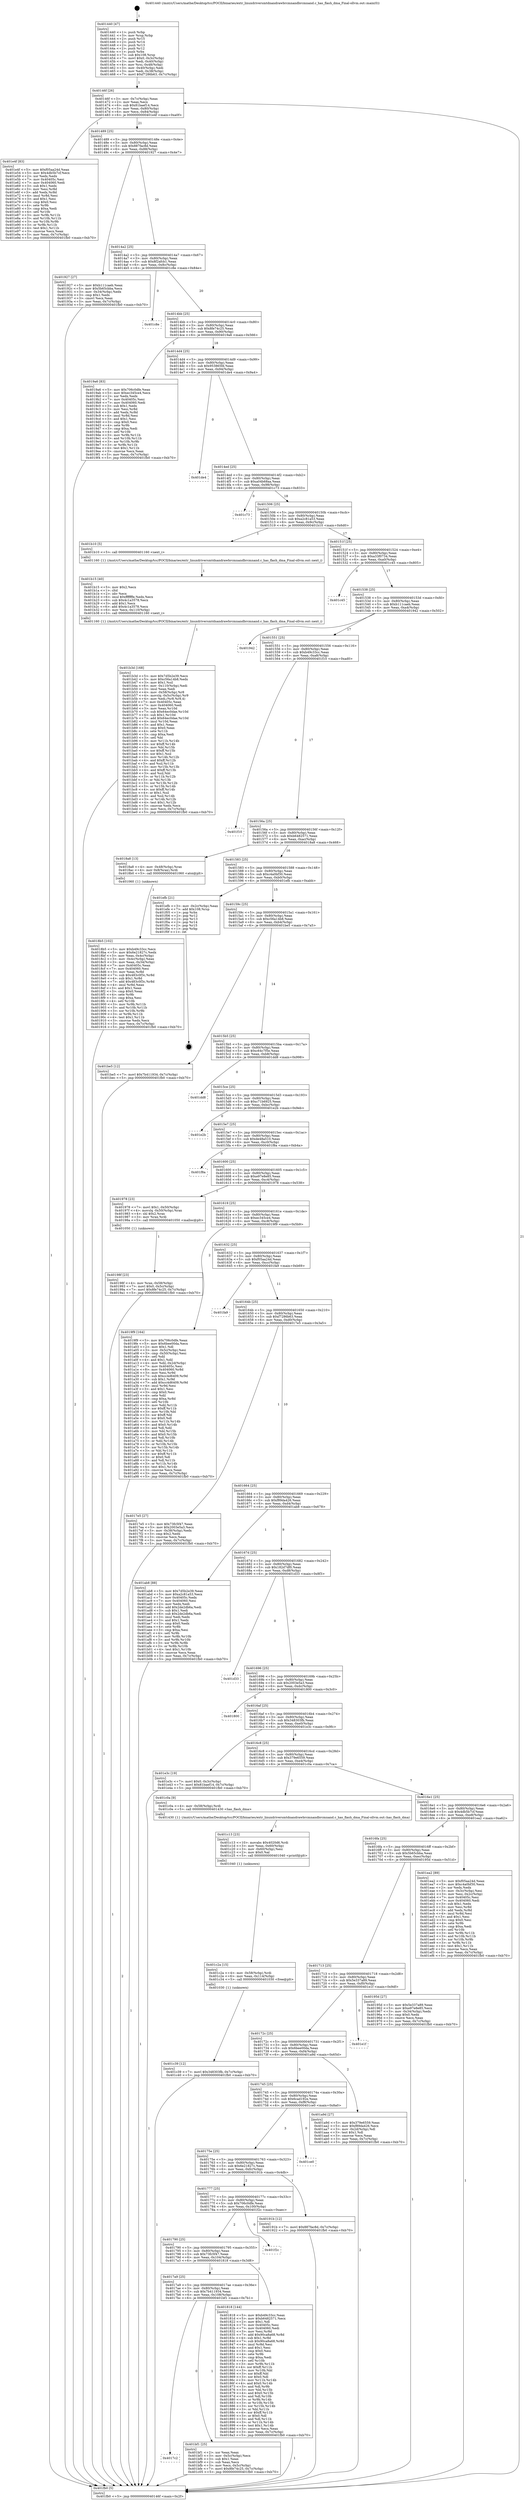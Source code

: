 digraph "0x401440" {
  label = "0x401440 (/mnt/c/Users/mathe/Desktop/tcc/POCII/binaries/extr_linuxdriversmtdnandrawbrcmnandbrcmnand.c_has_flash_dma_Final-ollvm.out::main(0))"
  labelloc = "t"
  node[shape=record]

  Entry [label="",width=0.3,height=0.3,shape=circle,fillcolor=black,style=filled]
  "0x40146f" [label="{
     0x40146f [26]\l
     | [instrs]\l
     &nbsp;&nbsp;0x40146f \<+3\>: mov -0x7c(%rbp),%eax\l
     &nbsp;&nbsp;0x401472 \<+2\>: mov %eax,%ecx\l
     &nbsp;&nbsp;0x401474 \<+6\>: sub $0x81baef14,%ecx\l
     &nbsp;&nbsp;0x40147a \<+3\>: mov %eax,-0x80(%rbp)\l
     &nbsp;&nbsp;0x40147d \<+6\>: mov %ecx,-0x84(%rbp)\l
     &nbsp;&nbsp;0x401483 \<+6\>: je 0000000000401e4f \<main+0xa0f\>\l
  }"]
  "0x401e4f" [label="{
     0x401e4f [83]\l
     | [instrs]\l
     &nbsp;&nbsp;0x401e4f \<+5\>: mov $0xf05aa24d,%eax\l
     &nbsp;&nbsp;0x401e54 \<+5\>: mov $0x4db5b7cf,%ecx\l
     &nbsp;&nbsp;0x401e59 \<+2\>: xor %edx,%edx\l
     &nbsp;&nbsp;0x401e5b \<+7\>: mov 0x40405c,%esi\l
     &nbsp;&nbsp;0x401e62 \<+7\>: mov 0x404060,%edi\l
     &nbsp;&nbsp;0x401e69 \<+3\>: sub $0x1,%edx\l
     &nbsp;&nbsp;0x401e6c \<+3\>: mov %esi,%r8d\l
     &nbsp;&nbsp;0x401e6f \<+3\>: add %edx,%r8d\l
     &nbsp;&nbsp;0x401e72 \<+4\>: imul %r8d,%esi\l
     &nbsp;&nbsp;0x401e76 \<+3\>: and $0x1,%esi\l
     &nbsp;&nbsp;0x401e79 \<+3\>: cmp $0x0,%esi\l
     &nbsp;&nbsp;0x401e7c \<+4\>: sete %r9b\l
     &nbsp;&nbsp;0x401e80 \<+3\>: cmp $0xa,%edi\l
     &nbsp;&nbsp;0x401e83 \<+4\>: setl %r10b\l
     &nbsp;&nbsp;0x401e87 \<+3\>: mov %r9b,%r11b\l
     &nbsp;&nbsp;0x401e8a \<+3\>: and %r10b,%r11b\l
     &nbsp;&nbsp;0x401e8d \<+3\>: xor %r10b,%r9b\l
     &nbsp;&nbsp;0x401e90 \<+3\>: or %r9b,%r11b\l
     &nbsp;&nbsp;0x401e93 \<+4\>: test $0x1,%r11b\l
     &nbsp;&nbsp;0x401e97 \<+3\>: cmovne %ecx,%eax\l
     &nbsp;&nbsp;0x401e9a \<+3\>: mov %eax,-0x7c(%rbp)\l
     &nbsp;&nbsp;0x401e9d \<+5\>: jmp 0000000000401fb0 \<main+0xb70\>\l
  }"]
  "0x401489" [label="{
     0x401489 [25]\l
     | [instrs]\l
     &nbsp;&nbsp;0x401489 \<+5\>: jmp 000000000040148e \<main+0x4e\>\l
     &nbsp;&nbsp;0x40148e \<+3\>: mov -0x80(%rbp),%eax\l
     &nbsp;&nbsp;0x401491 \<+5\>: sub $0x887fac8d,%eax\l
     &nbsp;&nbsp;0x401496 \<+6\>: mov %eax,-0x88(%rbp)\l
     &nbsp;&nbsp;0x40149c \<+6\>: je 0000000000401927 \<main+0x4e7\>\l
  }"]
  Exit [label="",width=0.3,height=0.3,shape=circle,fillcolor=black,style=filled,peripheries=2]
  "0x401927" [label="{
     0x401927 [27]\l
     | [instrs]\l
     &nbsp;&nbsp;0x401927 \<+5\>: mov $0xb111caeb,%eax\l
     &nbsp;&nbsp;0x40192c \<+5\>: mov $0x5b65cbba,%ecx\l
     &nbsp;&nbsp;0x401931 \<+3\>: mov -0x34(%rbp),%edx\l
     &nbsp;&nbsp;0x401934 \<+3\>: cmp $0x1,%edx\l
     &nbsp;&nbsp;0x401937 \<+3\>: cmovl %ecx,%eax\l
     &nbsp;&nbsp;0x40193a \<+3\>: mov %eax,-0x7c(%rbp)\l
     &nbsp;&nbsp;0x40193d \<+5\>: jmp 0000000000401fb0 \<main+0xb70\>\l
  }"]
  "0x4014a2" [label="{
     0x4014a2 [25]\l
     | [instrs]\l
     &nbsp;&nbsp;0x4014a2 \<+5\>: jmp 00000000004014a7 \<main+0x67\>\l
     &nbsp;&nbsp;0x4014a7 \<+3\>: mov -0x80(%rbp),%eax\l
     &nbsp;&nbsp;0x4014aa \<+5\>: sub $0x8f2afcb1,%eax\l
     &nbsp;&nbsp;0x4014af \<+6\>: mov %eax,-0x8c(%rbp)\l
     &nbsp;&nbsp;0x4014b5 \<+6\>: je 0000000000401c8e \<main+0x84e\>\l
  }"]
  "0x401c39" [label="{
     0x401c39 [12]\l
     | [instrs]\l
     &nbsp;&nbsp;0x401c39 \<+7\>: movl $0x348303fb,-0x7c(%rbp)\l
     &nbsp;&nbsp;0x401c40 \<+5\>: jmp 0000000000401fb0 \<main+0xb70\>\l
  }"]
  "0x401c8e" [label="{
     0x401c8e\l
  }", style=dashed]
  "0x4014bb" [label="{
     0x4014bb [25]\l
     | [instrs]\l
     &nbsp;&nbsp;0x4014bb \<+5\>: jmp 00000000004014c0 \<main+0x80\>\l
     &nbsp;&nbsp;0x4014c0 \<+3\>: mov -0x80(%rbp),%eax\l
     &nbsp;&nbsp;0x4014c3 \<+5\>: sub $0x8fe74c25,%eax\l
     &nbsp;&nbsp;0x4014c8 \<+6\>: mov %eax,-0x90(%rbp)\l
     &nbsp;&nbsp;0x4014ce \<+6\>: je 00000000004019a6 \<main+0x566\>\l
  }"]
  "0x401c2a" [label="{
     0x401c2a [15]\l
     | [instrs]\l
     &nbsp;&nbsp;0x401c2a \<+4\>: mov -0x58(%rbp),%rdi\l
     &nbsp;&nbsp;0x401c2e \<+6\>: mov %eax,-0x114(%rbp)\l
     &nbsp;&nbsp;0x401c34 \<+5\>: call 0000000000401030 \<free@plt\>\l
     | [calls]\l
     &nbsp;&nbsp;0x401030 \{1\} (unknown)\l
  }"]
  "0x4019a6" [label="{
     0x4019a6 [83]\l
     | [instrs]\l
     &nbsp;&nbsp;0x4019a6 \<+5\>: mov $0x706c0dfe,%eax\l
     &nbsp;&nbsp;0x4019ab \<+5\>: mov $0xec345ce4,%ecx\l
     &nbsp;&nbsp;0x4019b0 \<+2\>: xor %edx,%edx\l
     &nbsp;&nbsp;0x4019b2 \<+7\>: mov 0x40405c,%esi\l
     &nbsp;&nbsp;0x4019b9 \<+7\>: mov 0x404060,%edi\l
     &nbsp;&nbsp;0x4019c0 \<+3\>: sub $0x1,%edx\l
     &nbsp;&nbsp;0x4019c3 \<+3\>: mov %esi,%r8d\l
     &nbsp;&nbsp;0x4019c6 \<+3\>: add %edx,%r8d\l
     &nbsp;&nbsp;0x4019c9 \<+4\>: imul %r8d,%esi\l
     &nbsp;&nbsp;0x4019cd \<+3\>: and $0x1,%esi\l
     &nbsp;&nbsp;0x4019d0 \<+3\>: cmp $0x0,%esi\l
     &nbsp;&nbsp;0x4019d3 \<+4\>: sete %r9b\l
     &nbsp;&nbsp;0x4019d7 \<+3\>: cmp $0xa,%edi\l
     &nbsp;&nbsp;0x4019da \<+4\>: setl %r10b\l
     &nbsp;&nbsp;0x4019de \<+3\>: mov %r9b,%r11b\l
     &nbsp;&nbsp;0x4019e1 \<+3\>: and %r10b,%r11b\l
     &nbsp;&nbsp;0x4019e4 \<+3\>: xor %r10b,%r9b\l
     &nbsp;&nbsp;0x4019e7 \<+3\>: or %r9b,%r11b\l
     &nbsp;&nbsp;0x4019ea \<+4\>: test $0x1,%r11b\l
     &nbsp;&nbsp;0x4019ee \<+3\>: cmovne %ecx,%eax\l
     &nbsp;&nbsp;0x4019f1 \<+3\>: mov %eax,-0x7c(%rbp)\l
     &nbsp;&nbsp;0x4019f4 \<+5\>: jmp 0000000000401fb0 \<main+0xb70\>\l
  }"]
  "0x4014d4" [label="{
     0x4014d4 [25]\l
     | [instrs]\l
     &nbsp;&nbsp;0x4014d4 \<+5\>: jmp 00000000004014d9 \<main+0x99\>\l
     &nbsp;&nbsp;0x4014d9 \<+3\>: mov -0x80(%rbp),%eax\l
     &nbsp;&nbsp;0x4014dc \<+5\>: sub $0x953865fd,%eax\l
     &nbsp;&nbsp;0x4014e1 \<+6\>: mov %eax,-0x94(%rbp)\l
     &nbsp;&nbsp;0x4014e7 \<+6\>: je 0000000000401de4 \<main+0x9a4\>\l
  }"]
  "0x401c13" [label="{
     0x401c13 [23]\l
     | [instrs]\l
     &nbsp;&nbsp;0x401c13 \<+10\>: movabs $0x4020d6,%rdi\l
     &nbsp;&nbsp;0x401c1d \<+3\>: mov %eax,-0x60(%rbp)\l
     &nbsp;&nbsp;0x401c20 \<+3\>: mov -0x60(%rbp),%esi\l
     &nbsp;&nbsp;0x401c23 \<+2\>: mov $0x0,%al\l
     &nbsp;&nbsp;0x401c25 \<+5\>: call 0000000000401040 \<printf@plt\>\l
     | [calls]\l
     &nbsp;&nbsp;0x401040 \{1\} (unknown)\l
  }"]
  "0x401de4" [label="{
     0x401de4\l
  }", style=dashed]
  "0x4014ed" [label="{
     0x4014ed [25]\l
     | [instrs]\l
     &nbsp;&nbsp;0x4014ed \<+5\>: jmp 00000000004014f2 \<main+0xb2\>\l
     &nbsp;&nbsp;0x4014f2 \<+3\>: mov -0x80(%rbp),%eax\l
     &nbsp;&nbsp;0x4014f5 \<+5\>: sub $0xa04b68aa,%eax\l
     &nbsp;&nbsp;0x4014fa \<+6\>: mov %eax,-0x98(%rbp)\l
     &nbsp;&nbsp;0x401500 \<+6\>: je 0000000000401c73 \<main+0x833\>\l
  }"]
  "0x4017c2" [label="{
     0x4017c2\l
  }", style=dashed]
  "0x401c73" [label="{
     0x401c73\l
  }", style=dashed]
  "0x401506" [label="{
     0x401506 [25]\l
     | [instrs]\l
     &nbsp;&nbsp;0x401506 \<+5\>: jmp 000000000040150b \<main+0xcb\>\l
     &nbsp;&nbsp;0x40150b \<+3\>: mov -0x80(%rbp),%eax\l
     &nbsp;&nbsp;0x40150e \<+5\>: sub $0xa2c81a53,%eax\l
     &nbsp;&nbsp;0x401513 \<+6\>: mov %eax,-0x9c(%rbp)\l
     &nbsp;&nbsp;0x401519 \<+6\>: je 0000000000401b10 \<main+0x6d0\>\l
  }"]
  "0x401bf1" [label="{
     0x401bf1 [25]\l
     | [instrs]\l
     &nbsp;&nbsp;0x401bf1 \<+2\>: xor %eax,%eax\l
     &nbsp;&nbsp;0x401bf3 \<+3\>: mov -0x5c(%rbp),%ecx\l
     &nbsp;&nbsp;0x401bf6 \<+3\>: sub $0x1,%eax\l
     &nbsp;&nbsp;0x401bf9 \<+2\>: sub %eax,%ecx\l
     &nbsp;&nbsp;0x401bfb \<+3\>: mov %ecx,-0x5c(%rbp)\l
     &nbsp;&nbsp;0x401bfe \<+7\>: movl $0x8fe74c25,-0x7c(%rbp)\l
     &nbsp;&nbsp;0x401c05 \<+5\>: jmp 0000000000401fb0 \<main+0xb70\>\l
  }"]
  "0x401b10" [label="{
     0x401b10 [5]\l
     | [instrs]\l
     &nbsp;&nbsp;0x401b10 \<+5\>: call 0000000000401160 \<next_i\>\l
     | [calls]\l
     &nbsp;&nbsp;0x401160 \{1\} (/mnt/c/Users/mathe/Desktop/tcc/POCII/binaries/extr_linuxdriversmtdnandrawbrcmnandbrcmnand.c_has_flash_dma_Final-ollvm.out::next_i)\l
  }"]
  "0x40151f" [label="{
     0x40151f [25]\l
     | [instrs]\l
     &nbsp;&nbsp;0x40151f \<+5\>: jmp 0000000000401524 \<main+0xe4\>\l
     &nbsp;&nbsp;0x401524 \<+3\>: mov -0x80(%rbp),%eax\l
     &nbsp;&nbsp;0x401527 \<+5\>: sub $0xa33f0734,%eax\l
     &nbsp;&nbsp;0x40152c \<+6\>: mov %eax,-0xa0(%rbp)\l
     &nbsp;&nbsp;0x401532 \<+6\>: je 0000000000401c45 \<main+0x805\>\l
  }"]
  "0x401b3d" [label="{
     0x401b3d [168]\l
     | [instrs]\l
     &nbsp;&nbsp;0x401b3d \<+5\>: mov $0x7d5b2e39,%ecx\l
     &nbsp;&nbsp;0x401b42 \<+5\>: mov $0xc56a14b8,%edx\l
     &nbsp;&nbsp;0x401b47 \<+3\>: mov $0x1,%sil\l
     &nbsp;&nbsp;0x401b4a \<+6\>: mov -0x110(%rbp),%edi\l
     &nbsp;&nbsp;0x401b50 \<+3\>: imul %eax,%edi\l
     &nbsp;&nbsp;0x401b53 \<+4\>: mov -0x58(%rbp),%r8\l
     &nbsp;&nbsp;0x401b57 \<+4\>: movslq -0x5c(%rbp),%r9\l
     &nbsp;&nbsp;0x401b5b \<+4\>: mov %edi,(%r8,%r9,4)\l
     &nbsp;&nbsp;0x401b5f \<+7\>: mov 0x40405c,%eax\l
     &nbsp;&nbsp;0x401b66 \<+7\>: mov 0x404060,%edi\l
     &nbsp;&nbsp;0x401b6d \<+3\>: mov %eax,%r10d\l
     &nbsp;&nbsp;0x401b70 \<+7\>: sub $0x64ec0dae,%r10d\l
     &nbsp;&nbsp;0x401b77 \<+4\>: sub $0x1,%r10d\l
     &nbsp;&nbsp;0x401b7b \<+7\>: add $0x64ec0dae,%r10d\l
     &nbsp;&nbsp;0x401b82 \<+4\>: imul %r10d,%eax\l
     &nbsp;&nbsp;0x401b86 \<+3\>: and $0x1,%eax\l
     &nbsp;&nbsp;0x401b89 \<+3\>: cmp $0x0,%eax\l
     &nbsp;&nbsp;0x401b8c \<+4\>: sete %r11b\l
     &nbsp;&nbsp;0x401b90 \<+3\>: cmp $0xa,%edi\l
     &nbsp;&nbsp;0x401b93 \<+3\>: setl %bl\l
     &nbsp;&nbsp;0x401b96 \<+3\>: mov %r11b,%r14b\l
     &nbsp;&nbsp;0x401b99 \<+4\>: xor $0xff,%r14b\l
     &nbsp;&nbsp;0x401b9d \<+3\>: mov %bl,%r15b\l
     &nbsp;&nbsp;0x401ba0 \<+4\>: xor $0xff,%r15b\l
     &nbsp;&nbsp;0x401ba4 \<+4\>: xor $0x1,%sil\l
     &nbsp;&nbsp;0x401ba8 \<+3\>: mov %r14b,%r12b\l
     &nbsp;&nbsp;0x401bab \<+4\>: and $0xff,%r12b\l
     &nbsp;&nbsp;0x401baf \<+3\>: and %sil,%r11b\l
     &nbsp;&nbsp;0x401bb2 \<+3\>: mov %r15b,%r13b\l
     &nbsp;&nbsp;0x401bb5 \<+4\>: and $0xff,%r13b\l
     &nbsp;&nbsp;0x401bb9 \<+3\>: and %sil,%bl\l
     &nbsp;&nbsp;0x401bbc \<+3\>: or %r11b,%r12b\l
     &nbsp;&nbsp;0x401bbf \<+3\>: or %bl,%r13b\l
     &nbsp;&nbsp;0x401bc2 \<+3\>: xor %r13b,%r12b\l
     &nbsp;&nbsp;0x401bc5 \<+3\>: or %r15b,%r14b\l
     &nbsp;&nbsp;0x401bc8 \<+4\>: xor $0xff,%r14b\l
     &nbsp;&nbsp;0x401bcc \<+4\>: or $0x1,%sil\l
     &nbsp;&nbsp;0x401bd0 \<+3\>: and %sil,%r14b\l
     &nbsp;&nbsp;0x401bd3 \<+3\>: or %r14b,%r12b\l
     &nbsp;&nbsp;0x401bd6 \<+4\>: test $0x1,%r12b\l
     &nbsp;&nbsp;0x401bda \<+3\>: cmovne %edx,%ecx\l
     &nbsp;&nbsp;0x401bdd \<+3\>: mov %ecx,-0x7c(%rbp)\l
     &nbsp;&nbsp;0x401be0 \<+5\>: jmp 0000000000401fb0 \<main+0xb70\>\l
  }"]
  "0x401c45" [label="{
     0x401c45\l
  }", style=dashed]
  "0x401538" [label="{
     0x401538 [25]\l
     | [instrs]\l
     &nbsp;&nbsp;0x401538 \<+5\>: jmp 000000000040153d \<main+0xfd\>\l
     &nbsp;&nbsp;0x40153d \<+3\>: mov -0x80(%rbp),%eax\l
     &nbsp;&nbsp;0x401540 \<+5\>: sub $0xb111caeb,%eax\l
     &nbsp;&nbsp;0x401545 \<+6\>: mov %eax,-0xa4(%rbp)\l
     &nbsp;&nbsp;0x40154b \<+6\>: je 0000000000401942 \<main+0x502\>\l
  }"]
  "0x401b15" [label="{
     0x401b15 [40]\l
     | [instrs]\l
     &nbsp;&nbsp;0x401b15 \<+5\>: mov $0x2,%ecx\l
     &nbsp;&nbsp;0x401b1a \<+1\>: cltd\l
     &nbsp;&nbsp;0x401b1b \<+2\>: idiv %ecx\l
     &nbsp;&nbsp;0x401b1d \<+6\>: imul $0xfffffffe,%edx,%ecx\l
     &nbsp;&nbsp;0x401b23 \<+6\>: sub $0x4c1a3578,%ecx\l
     &nbsp;&nbsp;0x401b29 \<+3\>: add $0x1,%ecx\l
     &nbsp;&nbsp;0x401b2c \<+6\>: add $0x4c1a3578,%ecx\l
     &nbsp;&nbsp;0x401b32 \<+6\>: mov %ecx,-0x110(%rbp)\l
     &nbsp;&nbsp;0x401b38 \<+5\>: call 0000000000401160 \<next_i\>\l
     | [calls]\l
     &nbsp;&nbsp;0x401160 \{1\} (/mnt/c/Users/mathe/Desktop/tcc/POCII/binaries/extr_linuxdriversmtdnandrawbrcmnandbrcmnand.c_has_flash_dma_Final-ollvm.out::next_i)\l
  }"]
  "0x401942" [label="{
     0x401942\l
  }", style=dashed]
  "0x401551" [label="{
     0x401551 [25]\l
     | [instrs]\l
     &nbsp;&nbsp;0x401551 \<+5\>: jmp 0000000000401556 \<main+0x116\>\l
     &nbsp;&nbsp;0x401556 \<+3\>: mov -0x80(%rbp),%eax\l
     &nbsp;&nbsp;0x401559 \<+5\>: sub $0xb49c33cc,%eax\l
     &nbsp;&nbsp;0x40155e \<+6\>: mov %eax,-0xa8(%rbp)\l
     &nbsp;&nbsp;0x401564 \<+6\>: je 0000000000401f10 \<main+0xad0\>\l
  }"]
  "0x40198f" [label="{
     0x40198f [23]\l
     | [instrs]\l
     &nbsp;&nbsp;0x40198f \<+4\>: mov %rax,-0x58(%rbp)\l
     &nbsp;&nbsp;0x401993 \<+7\>: movl $0x0,-0x5c(%rbp)\l
     &nbsp;&nbsp;0x40199a \<+7\>: movl $0x8fe74c25,-0x7c(%rbp)\l
     &nbsp;&nbsp;0x4019a1 \<+5\>: jmp 0000000000401fb0 \<main+0xb70\>\l
  }"]
  "0x401f10" [label="{
     0x401f10\l
  }", style=dashed]
  "0x40156a" [label="{
     0x40156a [25]\l
     | [instrs]\l
     &nbsp;&nbsp;0x40156a \<+5\>: jmp 000000000040156f \<main+0x12f\>\l
     &nbsp;&nbsp;0x40156f \<+3\>: mov -0x80(%rbp),%eax\l
     &nbsp;&nbsp;0x401572 \<+5\>: sub $0xb6482571,%eax\l
     &nbsp;&nbsp;0x401577 \<+6\>: mov %eax,-0xac(%rbp)\l
     &nbsp;&nbsp;0x40157d \<+6\>: je 00000000004018a8 \<main+0x468\>\l
  }"]
  "0x4018b5" [label="{
     0x4018b5 [102]\l
     | [instrs]\l
     &nbsp;&nbsp;0x4018b5 \<+5\>: mov $0xb49c33cc,%ecx\l
     &nbsp;&nbsp;0x4018ba \<+5\>: mov $0x6e21827c,%edx\l
     &nbsp;&nbsp;0x4018bf \<+3\>: mov %eax,-0x4c(%rbp)\l
     &nbsp;&nbsp;0x4018c2 \<+3\>: mov -0x4c(%rbp),%eax\l
     &nbsp;&nbsp;0x4018c5 \<+3\>: mov %eax,-0x34(%rbp)\l
     &nbsp;&nbsp;0x4018c8 \<+7\>: mov 0x40405c,%eax\l
     &nbsp;&nbsp;0x4018cf \<+7\>: mov 0x404060,%esi\l
     &nbsp;&nbsp;0x4018d6 \<+3\>: mov %eax,%r8d\l
     &nbsp;&nbsp;0x4018d9 \<+7\>: sub $0x483c0f3c,%r8d\l
     &nbsp;&nbsp;0x4018e0 \<+4\>: sub $0x1,%r8d\l
     &nbsp;&nbsp;0x4018e4 \<+7\>: add $0x483c0f3c,%r8d\l
     &nbsp;&nbsp;0x4018eb \<+4\>: imul %r8d,%eax\l
     &nbsp;&nbsp;0x4018ef \<+3\>: and $0x1,%eax\l
     &nbsp;&nbsp;0x4018f2 \<+3\>: cmp $0x0,%eax\l
     &nbsp;&nbsp;0x4018f5 \<+4\>: sete %r9b\l
     &nbsp;&nbsp;0x4018f9 \<+3\>: cmp $0xa,%esi\l
     &nbsp;&nbsp;0x4018fc \<+4\>: setl %r10b\l
     &nbsp;&nbsp;0x401900 \<+3\>: mov %r9b,%r11b\l
     &nbsp;&nbsp;0x401903 \<+3\>: and %r10b,%r11b\l
     &nbsp;&nbsp;0x401906 \<+3\>: xor %r10b,%r9b\l
     &nbsp;&nbsp;0x401909 \<+3\>: or %r9b,%r11b\l
     &nbsp;&nbsp;0x40190c \<+4\>: test $0x1,%r11b\l
     &nbsp;&nbsp;0x401910 \<+3\>: cmovne %edx,%ecx\l
     &nbsp;&nbsp;0x401913 \<+3\>: mov %ecx,-0x7c(%rbp)\l
     &nbsp;&nbsp;0x401916 \<+5\>: jmp 0000000000401fb0 \<main+0xb70\>\l
  }"]
  "0x4018a8" [label="{
     0x4018a8 [13]\l
     | [instrs]\l
     &nbsp;&nbsp;0x4018a8 \<+4\>: mov -0x48(%rbp),%rax\l
     &nbsp;&nbsp;0x4018ac \<+4\>: mov 0x8(%rax),%rdi\l
     &nbsp;&nbsp;0x4018b0 \<+5\>: call 0000000000401060 \<atoi@plt\>\l
     | [calls]\l
     &nbsp;&nbsp;0x401060 \{1\} (unknown)\l
  }"]
  "0x401583" [label="{
     0x401583 [25]\l
     | [instrs]\l
     &nbsp;&nbsp;0x401583 \<+5\>: jmp 0000000000401588 \<main+0x148\>\l
     &nbsp;&nbsp;0x401588 \<+3\>: mov -0x80(%rbp),%eax\l
     &nbsp;&nbsp;0x40158b \<+5\>: sub $0xc4a0bf30,%eax\l
     &nbsp;&nbsp;0x401590 \<+6\>: mov %eax,-0xb0(%rbp)\l
     &nbsp;&nbsp;0x401596 \<+6\>: je 0000000000401efb \<main+0xabb\>\l
  }"]
  "0x4017a9" [label="{
     0x4017a9 [25]\l
     | [instrs]\l
     &nbsp;&nbsp;0x4017a9 \<+5\>: jmp 00000000004017ae \<main+0x36e\>\l
     &nbsp;&nbsp;0x4017ae \<+3\>: mov -0x80(%rbp),%eax\l
     &nbsp;&nbsp;0x4017b1 \<+5\>: sub $0x7b411934,%eax\l
     &nbsp;&nbsp;0x4017b6 \<+6\>: mov %eax,-0x108(%rbp)\l
     &nbsp;&nbsp;0x4017bc \<+6\>: je 0000000000401bf1 \<main+0x7b1\>\l
  }"]
  "0x401efb" [label="{
     0x401efb [21]\l
     | [instrs]\l
     &nbsp;&nbsp;0x401efb \<+3\>: mov -0x2c(%rbp),%eax\l
     &nbsp;&nbsp;0x401efe \<+7\>: add $0x108,%rsp\l
     &nbsp;&nbsp;0x401f05 \<+1\>: pop %rbx\l
     &nbsp;&nbsp;0x401f06 \<+2\>: pop %r12\l
     &nbsp;&nbsp;0x401f08 \<+2\>: pop %r13\l
     &nbsp;&nbsp;0x401f0a \<+2\>: pop %r14\l
     &nbsp;&nbsp;0x401f0c \<+2\>: pop %r15\l
     &nbsp;&nbsp;0x401f0e \<+1\>: pop %rbp\l
     &nbsp;&nbsp;0x401f0f \<+1\>: ret\l
  }"]
  "0x40159c" [label="{
     0x40159c [25]\l
     | [instrs]\l
     &nbsp;&nbsp;0x40159c \<+5\>: jmp 00000000004015a1 \<main+0x161\>\l
     &nbsp;&nbsp;0x4015a1 \<+3\>: mov -0x80(%rbp),%eax\l
     &nbsp;&nbsp;0x4015a4 \<+5\>: sub $0xc56a14b8,%eax\l
     &nbsp;&nbsp;0x4015a9 \<+6\>: mov %eax,-0xb4(%rbp)\l
     &nbsp;&nbsp;0x4015af \<+6\>: je 0000000000401be5 \<main+0x7a5\>\l
  }"]
  "0x401818" [label="{
     0x401818 [144]\l
     | [instrs]\l
     &nbsp;&nbsp;0x401818 \<+5\>: mov $0xb49c33cc,%eax\l
     &nbsp;&nbsp;0x40181d \<+5\>: mov $0xb6482571,%ecx\l
     &nbsp;&nbsp;0x401822 \<+2\>: mov $0x1,%dl\l
     &nbsp;&nbsp;0x401824 \<+7\>: mov 0x40405c,%esi\l
     &nbsp;&nbsp;0x40182b \<+7\>: mov 0x404060,%edi\l
     &nbsp;&nbsp;0x401832 \<+3\>: mov %esi,%r8d\l
     &nbsp;&nbsp;0x401835 \<+7\>: add $0x90ca8a68,%r8d\l
     &nbsp;&nbsp;0x40183c \<+4\>: sub $0x1,%r8d\l
     &nbsp;&nbsp;0x401840 \<+7\>: sub $0x90ca8a68,%r8d\l
     &nbsp;&nbsp;0x401847 \<+4\>: imul %r8d,%esi\l
     &nbsp;&nbsp;0x40184b \<+3\>: and $0x1,%esi\l
     &nbsp;&nbsp;0x40184e \<+3\>: cmp $0x0,%esi\l
     &nbsp;&nbsp;0x401851 \<+4\>: sete %r9b\l
     &nbsp;&nbsp;0x401855 \<+3\>: cmp $0xa,%edi\l
     &nbsp;&nbsp;0x401858 \<+4\>: setl %r10b\l
     &nbsp;&nbsp;0x40185c \<+3\>: mov %r9b,%r11b\l
     &nbsp;&nbsp;0x40185f \<+4\>: xor $0xff,%r11b\l
     &nbsp;&nbsp;0x401863 \<+3\>: mov %r10b,%bl\l
     &nbsp;&nbsp;0x401866 \<+3\>: xor $0xff,%bl\l
     &nbsp;&nbsp;0x401869 \<+3\>: xor $0x0,%dl\l
     &nbsp;&nbsp;0x40186c \<+3\>: mov %r11b,%r14b\l
     &nbsp;&nbsp;0x40186f \<+4\>: and $0x0,%r14b\l
     &nbsp;&nbsp;0x401873 \<+3\>: and %dl,%r9b\l
     &nbsp;&nbsp;0x401876 \<+3\>: mov %bl,%r15b\l
     &nbsp;&nbsp;0x401879 \<+4\>: and $0x0,%r15b\l
     &nbsp;&nbsp;0x40187d \<+3\>: and %dl,%r10b\l
     &nbsp;&nbsp;0x401880 \<+3\>: or %r9b,%r14b\l
     &nbsp;&nbsp;0x401883 \<+3\>: or %r10b,%r15b\l
     &nbsp;&nbsp;0x401886 \<+3\>: xor %r15b,%r14b\l
     &nbsp;&nbsp;0x401889 \<+3\>: or %bl,%r11b\l
     &nbsp;&nbsp;0x40188c \<+4\>: xor $0xff,%r11b\l
     &nbsp;&nbsp;0x401890 \<+3\>: or $0x0,%dl\l
     &nbsp;&nbsp;0x401893 \<+3\>: and %dl,%r11b\l
     &nbsp;&nbsp;0x401896 \<+3\>: or %r11b,%r14b\l
     &nbsp;&nbsp;0x401899 \<+4\>: test $0x1,%r14b\l
     &nbsp;&nbsp;0x40189d \<+3\>: cmovne %ecx,%eax\l
     &nbsp;&nbsp;0x4018a0 \<+3\>: mov %eax,-0x7c(%rbp)\l
     &nbsp;&nbsp;0x4018a3 \<+5\>: jmp 0000000000401fb0 \<main+0xb70\>\l
  }"]
  "0x401be5" [label="{
     0x401be5 [12]\l
     | [instrs]\l
     &nbsp;&nbsp;0x401be5 \<+7\>: movl $0x7b411934,-0x7c(%rbp)\l
     &nbsp;&nbsp;0x401bec \<+5\>: jmp 0000000000401fb0 \<main+0xb70\>\l
  }"]
  "0x4015b5" [label="{
     0x4015b5 [25]\l
     | [instrs]\l
     &nbsp;&nbsp;0x4015b5 \<+5\>: jmp 00000000004015ba \<main+0x17a\>\l
     &nbsp;&nbsp;0x4015ba \<+3\>: mov -0x80(%rbp),%eax\l
     &nbsp;&nbsp;0x4015bd \<+5\>: sub $0xc64c7f5e,%eax\l
     &nbsp;&nbsp;0x4015c2 \<+6\>: mov %eax,-0xb8(%rbp)\l
     &nbsp;&nbsp;0x4015c8 \<+6\>: je 0000000000401dd8 \<main+0x998\>\l
  }"]
  "0x401790" [label="{
     0x401790 [25]\l
     | [instrs]\l
     &nbsp;&nbsp;0x401790 \<+5\>: jmp 0000000000401795 \<main+0x355\>\l
     &nbsp;&nbsp;0x401795 \<+3\>: mov -0x80(%rbp),%eax\l
     &nbsp;&nbsp;0x401798 \<+5\>: sub $0x73fc5f47,%eax\l
     &nbsp;&nbsp;0x40179d \<+6\>: mov %eax,-0x104(%rbp)\l
     &nbsp;&nbsp;0x4017a3 \<+6\>: je 0000000000401818 \<main+0x3d8\>\l
  }"]
  "0x401dd8" [label="{
     0x401dd8\l
  }", style=dashed]
  "0x4015ce" [label="{
     0x4015ce [25]\l
     | [instrs]\l
     &nbsp;&nbsp;0x4015ce \<+5\>: jmp 00000000004015d3 \<main+0x193\>\l
     &nbsp;&nbsp;0x4015d3 \<+3\>: mov -0x80(%rbp),%eax\l
     &nbsp;&nbsp;0x4015d6 \<+5\>: sub $0xc71b6925,%eax\l
     &nbsp;&nbsp;0x4015db \<+6\>: mov %eax,-0xbc(%rbp)\l
     &nbsp;&nbsp;0x4015e1 \<+6\>: je 0000000000401e2b \<main+0x9eb\>\l
  }"]
  "0x401f2c" [label="{
     0x401f2c\l
  }", style=dashed]
  "0x401e2b" [label="{
     0x401e2b\l
  }", style=dashed]
  "0x4015e7" [label="{
     0x4015e7 [25]\l
     | [instrs]\l
     &nbsp;&nbsp;0x4015e7 \<+5\>: jmp 00000000004015ec \<main+0x1ac\>\l
     &nbsp;&nbsp;0x4015ec \<+3\>: mov -0x80(%rbp),%eax\l
     &nbsp;&nbsp;0x4015ef \<+5\>: sub $0xde48a510,%eax\l
     &nbsp;&nbsp;0x4015f4 \<+6\>: mov %eax,-0xc0(%rbp)\l
     &nbsp;&nbsp;0x4015fa \<+6\>: je 0000000000401f8a \<main+0xb4a\>\l
  }"]
  "0x401777" [label="{
     0x401777 [25]\l
     | [instrs]\l
     &nbsp;&nbsp;0x401777 \<+5\>: jmp 000000000040177c \<main+0x33c\>\l
     &nbsp;&nbsp;0x40177c \<+3\>: mov -0x80(%rbp),%eax\l
     &nbsp;&nbsp;0x40177f \<+5\>: sub $0x706c0dfe,%eax\l
     &nbsp;&nbsp;0x401784 \<+6\>: mov %eax,-0x100(%rbp)\l
     &nbsp;&nbsp;0x40178a \<+6\>: je 0000000000401f2c \<main+0xaec\>\l
  }"]
  "0x401f8a" [label="{
     0x401f8a\l
  }", style=dashed]
  "0x401600" [label="{
     0x401600 [25]\l
     | [instrs]\l
     &nbsp;&nbsp;0x401600 \<+5\>: jmp 0000000000401605 \<main+0x1c5\>\l
     &nbsp;&nbsp;0x401605 \<+3\>: mov -0x80(%rbp),%eax\l
     &nbsp;&nbsp;0x401608 \<+5\>: sub $0xe97e8e85,%eax\l
     &nbsp;&nbsp;0x40160d \<+6\>: mov %eax,-0xc4(%rbp)\l
     &nbsp;&nbsp;0x401613 \<+6\>: je 0000000000401978 \<main+0x538\>\l
  }"]
  "0x40191b" [label="{
     0x40191b [12]\l
     | [instrs]\l
     &nbsp;&nbsp;0x40191b \<+7\>: movl $0x887fac8d,-0x7c(%rbp)\l
     &nbsp;&nbsp;0x401922 \<+5\>: jmp 0000000000401fb0 \<main+0xb70\>\l
  }"]
  "0x401978" [label="{
     0x401978 [23]\l
     | [instrs]\l
     &nbsp;&nbsp;0x401978 \<+7\>: movl $0x1,-0x50(%rbp)\l
     &nbsp;&nbsp;0x40197f \<+4\>: movslq -0x50(%rbp),%rax\l
     &nbsp;&nbsp;0x401983 \<+4\>: shl $0x2,%rax\l
     &nbsp;&nbsp;0x401987 \<+3\>: mov %rax,%rdi\l
     &nbsp;&nbsp;0x40198a \<+5\>: call 0000000000401050 \<malloc@plt\>\l
     | [calls]\l
     &nbsp;&nbsp;0x401050 \{1\} (unknown)\l
  }"]
  "0x401619" [label="{
     0x401619 [25]\l
     | [instrs]\l
     &nbsp;&nbsp;0x401619 \<+5\>: jmp 000000000040161e \<main+0x1de\>\l
     &nbsp;&nbsp;0x40161e \<+3\>: mov -0x80(%rbp),%eax\l
     &nbsp;&nbsp;0x401621 \<+5\>: sub $0xec345ce4,%eax\l
     &nbsp;&nbsp;0x401626 \<+6\>: mov %eax,-0xc8(%rbp)\l
     &nbsp;&nbsp;0x40162c \<+6\>: je 00000000004019f9 \<main+0x5b9\>\l
  }"]
  "0x40175e" [label="{
     0x40175e [25]\l
     | [instrs]\l
     &nbsp;&nbsp;0x40175e \<+5\>: jmp 0000000000401763 \<main+0x323\>\l
     &nbsp;&nbsp;0x401763 \<+3\>: mov -0x80(%rbp),%eax\l
     &nbsp;&nbsp;0x401766 \<+5\>: sub $0x6e21827c,%eax\l
     &nbsp;&nbsp;0x40176b \<+6\>: mov %eax,-0xfc(%rbp)\l
     &nbsp;&nbsp;0x401771 \<+6\>: je 000000000040191b \<main+0x4db\>\l
  }"]
  "0x4019f9" [label="{
     0x4019f9 [164]\l
     | [instrs]\l
     &nbsp;&nbsp;0x4019f9 \<+5\>: mov $0x706c0dfe,%eax\l
     &nbsp;&nbsp;0x4019fe \<+5\>: mov $0x6bee00da,%ecx\l
     &nbsp;&nbsp;0x401a03 \<+2\>: mov $0x1,%dl\l
     &nbsp;&nbsp;0x401a05 \<+3\>: mov -0x5c(%rbp),%esi\l
     &nbsp;&nbsp;0x401a08 \<+3\>: cmp -0x50(%rbp),%esi\l
     &nbsp;&nbsp;0x401a0b \<+4\>: setl %dil\l
     &nbsp;&nbsp;0x401a0f \<+4\>: and $0x1,%dil\l
     &nbsp;&nbsp;0x401a13 \<+4\>: mov %dil,-0x2d(%rbp)\l
     &nbsp;&nbsp;0x401a17 \<+7\>: mov 0x40405c,%esi\l
     &nbsp;&nbsp;0x401a1e \<+8\>: mov 0x404060,%r8d\l
     &nbsp;&nbsp;0x401a26 \<+3\>: mov %esi,%r9d\l
     &nbsp;&nbsp;0x401a29 \<+7\>: sub $0xcc4d6409,%r9d\l
     &nbsp;&nbsp;0x401a30 \<+4\>: sub $0x1,%r9d\l
     &nbsp;&nbsp;0x401a34 \<+7\>: add $0xcc4d6409,%r9d\l
     &nbsp;&nbsp;0x401a3b \<+4\>: imul %r9d,%esi\l
     &nbsp;&nbsp;0x401a3f \<+3\>: and $0x1,%esi\l
     &nbsp;&nbsp;0x401a42 \<+3\>: cmp $0x0,%esi\l
     &nbsp;&nbsp;0x401a45 \<+4\>: sete %dil\l
     &nbsp;&nbsp;0x401a49 \<+4\>: cmp $0xa,%r8d\l
     &nbsp;&nbsp;0x401a4d \<+4\>: setl %r10b\l
     &nbsp;&nbsp;0x401a51 \<+3\>: mov %dil,%r11b\l
     &nbsp;&nbsp;0x401a54 \<+4\>: xor $0xff,%r11b\l
     &nbsp;&nbsp;0x401a58 \<+3\>: mov %r10b,%bl\l
     &nbsp;&nbsp;0x401a5b \<+3\>: xor $0xff,%bl\l
     &nbsp;&nbsp;0x401a5e \<+3\>: xor $0x0,%dl\l
     &nbsp;&nbsp;0x401a61 \<+3\>: mov %r11b,%r14b\l
     &nbsp;&nbsp;0x401a64 \<+4\>: and $0x0,%r14b\l
     &nbsp;&nbsp;0x401a68 \<+3\>: and %dl,%dil\l
     &nbsp;&nbsp;0x401a6b \<+3\>: mov %bl,%r15b\l
     &nbsp;&nbsp;0x401a6e \<+4\>: and $0x0,%r15b\l
     &nbsp;&nbsp;0x401a72 \<+3\>: and %dl,%r10b\l
     &nbsp;&nbsp;0x401a75 \<+3\>: or %dil,%r14b\l
     &nbsp;&nbsp;0x401a78 \<+3\>: or %r10b,%r15b\l
     &nbsp;&nbsp;0x401a7b \<+3\>: xor %r15b,%r14b\l
     &nbsp;&nbsp;0x401a7e \<+3\>: or %bl,%r11b\l
     &nbsp;&nbsp;0x401a81 \<+4\>: xor $0xff,%r11b\l
     &nbsp;&nbsp;0x401a85 \<+3\>: or $0x0,%dl\l
     &nbsp;&nbsp;0x401a88 \<+3\>: and %dl,%r11b\l
     &nbsp;&nbsp;0x401a8b \<+3\>: or %r11b,%r14b\l
     &nbsp;&nbsp;0x401a8e \<+4\>: test $0x1,%r14b\l
     &nbsp;&nbsp;0x401a92 \<+3\>: cmovne %ecx,%eax\l
     &nbsp;&nbsp;0x401a95 \<+3\>: mov %eax,-0x7c(%rbp)\l
     &nbsp;&nbsp;0x401a98 \<+5\>: jmp 0000000000401fb0 \<main+0xb70\>\l
  }"]
  "0x401632" [label="{
     0x401632 [25]\l
     | [instrs]\l
     &nbsp;&nbsp;0x401632 \<+5\>: jmp 0000000000401637 \<main+0x1f7\>\l
     &nbsp;&nbsp;0x401637 \<+3\>: mov -0x80(%rbp),%eax\l
     &nbsp;&nbsp;0x40163a \<+5\>: sub $0xf05aa24d,%eax\l
     &nbsp;&nbsp;0x40163f \<+6\>: mov %eax,-0xcc(%rbp)\l
     &nbsp;&nbsp;0x401645 \<+6\>: je 0000000000401fa9 \<main+0xb69\>\l
  }"]
  "0x401ce0" [label="{
     0x401ce0\l
  }", style=dashed]
  "0x401fa9" [label="{
     0x401fa9\l
  }", style=dashed]
  "0x40164b" [label="{
     0x40164b [25]\l
     | [instrs]\l
     &nbsp;&nbsp;0x40164b \<+5\>: jmp 0000000000401650 \<main+0x210\>\l
     &nbsp;&nbsp;0x401650 \<+3\>: mov -0x80(%rbp),%eax\l
     &nbsp;&nbsp;0x401653 \<+5\>: sub $0xf7286b63,%eax\l
     &nbsp;&nbsp;0x401658 \<+6\>: mov %eax,-0xd0(%rbp)\l
     &nbsp;&nbsp;0x40165e \<+6\>: je 00000000004017e5 \<main+0x3a5\>\l
  }"]
  "0x401745" [label="{
     0x401745 [25]\l
     | [instrs]\l
     &nbsp;&nbsp;0x401745 \<+5\>: jmp 000000000040174a \<main+0x30a\>\l
     &nbsp;&nbsp;0x40174a \<+3\>: mov -0x80(%rbp),%eax\l
     &nbsp;&nbsp;0x40174d \<+5\>: sub $0x6cad192e,%eax\l
     &nbsp;&nbsp;0x401752 \<+6\>: mov %eax,-0xf8(%rbp)\l
     &nbsp;&nbsp;0x401758 \<+6\>: je 0000000000401ce0 \<main+0x8a0\>\l
  }"]
  "0x4017e5" [label="{
     0x4017e5 [27]\l
     | [instrs]\l
     &nbsp;&nbsp;0x4017e5 \<+5\>: mov $0x73fc5f47,%eax\l
     &nbsp;&nbsp;0x4017ea \<+5\>: mov $0x2003e5a3,%ecx\l
     &nbsp;&nbsp;0x4017ef \<+3\>: mov -0x38(%rbp),%edx\l
     &nbsp;&nbsp;0x4017f2 \<+3\>: cmp $0x2,%edx\l
     &nbsp;&nbsp;0x4017f5 \<+3\>: cmovne %ecx,%eax\l
     &nbsp;&nbsp;0x4017f8 \<+3\>: mov %eax,-0x7c(%rbp)\l
     &nbsp;&nbsp;0x4017fb \<+5\>: jmp 0000000000401fb0 \<main+0xb70\>\l
  }"]
  "0x401664" [label="{
     0x401664 [25]\l
     | [instrs]\l
     &nbsp;&nbsp;0x401664 \<+5\>: jmp 0000000000401669 \<main+0x229\>\l
     &nbsp;&nbsp;0x401669 \<+3\>: mov -0x80(%rbp),%eax\l
     &nbsp;&nbsp;0x40166c \<+5\>: sub $0xf89da426,%eax\l
     &nbsp;&nbsp;0x401671 \<+6\>: mov %eax,-0xd4(%rbp)\l
     &nbsp;&nbsp;0x401677 \<+6\>: je 0000000000401ab8 \<main+0x678\>\l
  }"]
  "0x401fb0" [label="{
     0x401fb0 [5]\l
     | [instrs]\l
     &nbsp;&nbsp;0x401fb0 \<+5\>: jmp 000000000040146f \<main+0x2f\>\l
  }"]
  "0x401440" [label="{
     0x401440 [47]\l
     | [instrs]\l
     &nbsp;&nbsp;0x401440 \<+1\>: push %rbp\l
     &nbsp;&nbsp;0x401441 \<+3\>: mov %rsp,%rbp\l
     &nbsp;&nbsp;0x401444 \<+2\>: push %r15\l
     &nbsp;&nbsp;0x401446 \<+2\>: push %r14\l
     &nbsp;&nbsp;0x401448 \<+2\>: push %r13\l
     &nbsp;&nbsp;0x40144a \<+2\>: push %r12\l
     &nbsp;&nbsp;0x40144c \<+1\>: push %rbx\l
     &nbsp;&nbsp;0x40144d \<+7\>: sub $0x108,%rsp\l
     &nbsp;&nbsp;0x401454 \<+7\>: movl $0x0,-0x3c(%rbp)\l
     &nbsp;&nbsp;0x40145b \<+3\>: mov %edi,-0x40(%rbp)\l
     &nbsp;&nbsp;0x40145e \<+4\>: mov %rsi,-0x48(%rbp)\l
     &nbsp;&nbsp;0x401462 \<+3\>: mov -0x40(%rbp),%edi\l
     &nbsp;&nbsp;0x401465 \<+3\>: mov %edi,-0x38(%rbp)\l
     &nbsp;&nbsp;0x401468 \<+7\>: movl $0xf7286b63,-0x7c(%rbp)\l
  }"]
  "0x401a9d" [label="{
     0x401a9d [27]\l
     | [instrs]\l
     &nbsp;&nbsp;0x401a9d \<+5\>: mov $0x379e6559,%eax\l
     &nbsp;&nbsp;0x401aa2 \<+5\>: mov $0xf89da426,%ecx\l
     &nbsp;&nbsp;0x401aa7 \<+3\>: mov -0x2d(%rbp),%dl\l
     &nbsp;&nbsp;0x401aaa \<+3\>: test $0x1,%dl\l
     &nbsp;&nbsp;0x401aad \<+3\>: cmovne %ecx,%eax\l
     &nbsp;&nbsp;0x401ab0 \<+3\>: mov %eax,-0x7c(%rbp)\l
     &nbsp;&nbsp;0x401ab3 \<+5\>: jmp 0000000000401fb0 \<main+0xb70\>\l
  }"]
  "0x401ab8" [label="{
     0x401ab8 [88]\l
     | [instrs]\l
     &nbsp;&nbsp;0x401ab8 \<+5\>: mov $0x7d5b2e39,%eax\l
     &nbsp;&nbsp;0x401abd \<+5\>: mov $0xa2c81a53,%ecx\l
     &nbsp;&nbsp;0x401ac2 \<+7\>: mov 0x40405c,%edx\l
     &nbsp;&nbsp;0x401ac9 \<+7\>: mov 0x404060,%esi\l
     &nbsp;&nbsp;0x401ad0 \<+2\>: mov %edx,%edi\l
     &nbsp;&nbsp;0x401ad2 \<+6\>: add $0x2de2db6a,%edi\l
     &nbsp;&nbsp;0x401ad8 \<+3\>: sub $0x1,%edi\l
     &nbsp;&nbsp;0x401adb \<+6\>: sub $0x2de2db6a,%edi\l
     &nbsp;&nbsp;0x401ae1 \<+3\>: imul %edi,%edx\l
     &nbsp;&nbsp;0x401ae4 \<+3\>: and $0x1,%edx\l
     &nbsp;&nbsp;0x401ae7 \<+3\>: cmp $0x0,%edx\l
     &nbsp;&nbsp;0x401aea \<+4\>: sete %r8b\l
     &nbsp;&nbsp;0x401aee \<+3\>: cmp $0xa,%esi\l
     &nbsp;&nbsp;0x401af1 \<+4\>: setl %r9b\l
     &nbsp;&nbsp;0x401af5 \<+3\>: mov %r8b,%r10b\l
     &nbsp;&nbsp;0x401af8 \<+3\>: and %r9b,%r10b\l
     &nbsp;&nbsp;0x401afb \<+3\>: xor %r9b,%r8b\l
     &nbsp;&nbsp;0x401afe \<+3\>: or %r8b,%r10b\l
     &nbsp;&nbsp;0x401b01 \<+4\>: test $0x1,%r10b\l
     &nbsp;&nbsp;0x401b05 \<+3\>: cmovne %ecx,%eax\l
     &nbsp;&nbsp;0x401b08 \<+3\>: mov %eax,-0x7c(%rbp)\l
     &nbsp;&nbsp;0x401b0b \<+5\>: jmp 0000000000401fb0 \<main+0xb70\>\l
  }"]
  "0x40167d" [label="{
     0x40167d [25]\l
     | [instrs]\l
     &nbsp;&nbsp;0x40167d \<+5\>: jmp 0000000000401682 \<main+0x242\>\l
     &nbsp;&nbsp;0x401682 \<+3\>: mov -0x80(%rbp),%eax\l
     &nbsp;&nbsp;0x401685 \<+5\>: sub $0x182d7df0,%eax\l
     &nbsp;&nbsp;0x40168a \<+6\>: mov %eax,-0xd8(%rbp)\l
     &nbsp;&nbsp;0x401690 \<+6\>: je 0000000000401d33 \<main+0x8f3\>\l
  }"]
  "0x40172c" [label="{
     0x40172c [25]\l
     | [instrs]\l
     &nbsp;&nbsp;0x40172c \<+5\>: jmp 0000000000401731 \<main+0x2f1\>\l
     &nbsp;&nbsp;0x401731 \<+3\>: mov -0x80(%rbp),%eax\l
     &nbsp;&nbsp;0x401734 \<+5\>: sub $0x6bee00da,%eax\l
     &nbsp;&nbsp;0x401739 \<+6\>: mov %eax,-0xf4(%rbp)\l
     &nbsp;&nbsp;0x40173f \<+6\>: je 0000000000401a9d \<main+0x65d\>\l
  }"]
  "0x401d33" [label="{
     0x401d33\l
  }", style=dashed]
  "0x401696" [label="{
     0x401696 [25]\l
     | [instrs]\l
     &nbsp;&nbsp;0x401696 \<+5\>: jmp 000000000040169b \<main+0x25b\>\l
     &nbsp;&nbsp;0x40169b \<+3\>: mov -0x80(%rbp),%eax\l
     &nbsp;&nbsp;0x40169e \<+5\>: sub $0x2003e5a3,%eax\l
     &nbsp;&nbsp;0x4016a3 \<+6\>: mov %eax,-0xdc(%rbp)\l
     &nbsp;&nbsp;0x4016a9 \<+6\>: je 0000000000401800 \<main+0x3c0\>\l
  }"]
  "0x401e1f" [label="{
     0x401e1f\l
  }", style=dashed]
  "0x401800" [label="{
     0x401800\l
  }", style=dashed]
  "0x4016af" [label="{
     0x4016af [25]\l
     | [instrs]\l
     &nbsp;&nbsp;0x4016af \<+5\>: jmp 00000000004016b4 \<main+0x274\>\l
     &nbsp;&nbsp;0x4016b4 \<+3\>: mov -0x80(%rbp),%eax\l
     &nbsp;&nbsp;0x4016b7 \<+5\>: sub $0x348303fb,%eax\l
     &nbsp;&nbsp;0x4016bc \<+6\>: mov %eax,-0xe0(%rbp)\l
     &nbsp;&nbsp;0x4016c2 \<+6\>: je 0000000000401e3c \<main+0x9fc\>\l
  }"]
  "0x401713" [label="{
     0x401713 [25]\l
     | [instrs]\l
     &nbsp;&nbsp;0x401713 \<+5\>: jmp 0000000000401718 \<main+0x2d8\>\l
     &nbsp;&nbsp;0x401718 \<+3\>: mov -0x80(%rbp),%eax\l
     &nbsp;&nbsp;0x40171b \<+5\>: sub $0x5e337a89,%eax\l
     &nbsp;&nbsp;0x401720 \<+6\>: mov %eax,-0xf0(%rbp)\l
     &nbsp;&nbsp;0x401726 \<+6\>: je 0000000000401e1f \<main+0x9df\>\l
  }"]
  "0x401e3c" [label="{
     0x401e3c [19]\l
     | [instrs]\l
     &nbsp;&nbsp;0x401e3c \<+7\>: movl $0x0,-0x3c(%rbp)\l
     &nbsp;&nbsp;0x401e43 \<+7\>: movl $0x81baef14,-0x7c(%rbp)\l
     &nbsp;&nbsp;0x401e4a \<+5\>: jmp 0000000000401fb0 \<main+0xb70\>\l
  }"]
  "0x4016c8" [label="{
     0x4016c8 [25]\l
     | [instrs]\l
     &nbsp;&nbsp;0x4016c8 \<+5\>: jmp 00000000004016cd \<main+0x28d\>\l
     &nbsp;&nbsp;0x4016cd \<+3\>: mov -0x80(%rbp),%eax\l
     &nbsp;&nbsp;0x4016d0 \<+5\>: sub $0x379e6559,%eax\l
     &nbsp;&nbsp;0x4016d5 \<+6\>: mov %eax,-0xe4(%rbp)\l
     &nbsp;&nbsp;0x4016db \<+6\>: je 0000000000401c0a \<main+0x7ca\>\l
  }"]
  "0x40195d" [label="{
     0x40195d [27]\l
     | [instrs]\l
     &nbsp;&nbsp;0x40195d \<+5\>: mov $0x5e337a89,%eax\l
     &nbsp;&nbsp;0x401962 \<+5\>: mov $0xe97e8e85,%ecx\l
     &nbsp;&nbsp;0x401967 \<+3\>: mov -0x34(%rbp),%edx\l
     &nbsp;&nbsp;0x40196a \<+3\>: cmp $0x0,%edx\l
     &nbsp;&nbsp;0x40196d \<+3\>: cmove %ecx,%eax\l
     &nbsp;&nbsp;0x401970 \<+3\>: mov %eax,-0x7c(%rbp)\l
     &nbsp;&nbsp;0x401973 \<+5\>: jmp 0000000000401fb0 \<main+0xb70\>\l
  }"]
  "0x401c0a" [label="{
     0x401c0a [9]\l
     | [instrs]\l
     &nbsp;&nbsp;0x401c0a \<+4\>: mov -0x58(%rbp),%rdi\l
     &nbsp;&nbsp;0x401c0e \<+5\>: call 0000000000401430 \<has_flash_dma\>\l
     | [calls]\l
     &nbsp;&nbsp;0x401430 \{1\} (/mnt/c/Users/mathe/Desktop/tcc/POCII/binaries/extr_linuxdriversmtdnandrawbrcmnandbrcmnand.c_has_flash_dma_Final-ollvm.out::has_flash_dma)\l
  }"]
  "0x4016e1" [label="{
     0x4016e1 [25]\l
     | [instrs]\l
     &nbsp;&nbsp;0x4016e1 \<+5\>: jmp 00000000004016e6 \<main+0x2a6\>\l
     &nbsp;&nbsp;0x4016e6 \<+3\>: mov -0x80(%rbp),%eax\l
     &nbsp;&nbsp;0x4016e9 \<+5\>: sub $0x4db5b7cf,%eax\l
     &nbsp;&nbsp;0x4016ee \<+6\>: mov %eax,-0xe8(%rbp)\l
     &nbsp;&nbsp;0x4016f4 \<+6\>: je 0000000000401ea2 \<main+0xa62\>\l
  }"]
  "0x4016fa" [label="{
     0x4016fa [25]\l
     | [instrs]\l
     &nbsp;&nbsp;0x4016fa \<+5\>: jmp 00000000004016ff \<main+0x2bf\>\l
     &nbsp;&nbsp;0x4016ff \<+3\>: mov -0x80(%rbp),%eax\l
     &nbsp;&nbsp;0x401702 \<+5\>: sub $0x5b65cbba,%eax\l
     &nbsp;&nbsp;0x401707 \<+6\>: mov %eax,-0xec(%rbp)\l
     &nbsp;&nbsp;0x40170d \<+6\>: je 000000000040195d \<main+0x51d\>\l
  }"]
  "0x401ea2" [label="{
     0x401ea2 [89]\l
     | [instrs]\l
     &nbsp;&nbsp;0x401ea2 \<+5\>: mov $0xf05aa24d,%eax\l
     &nbsp;&nbsp;0x401ea7 \<+5\>: mov $0xc4a0bf30,%ecx\l
     &nbsp;&nbsp;0x401eac \<+2\>: xor %edx,%edx\l
     &nbsp;&nbsp;0x401eae \<+3\>: mov -0x3c(%rbp),%esi\l
     &nbsp;&nbsp;0x401eb1 \<+3\>: mov %esi,-0x2c(%rbp)\l
     &nbsp;&nbsp;0x401eb4 \<+7\>: mov 0x40405c,%esi\l
     &nbsp;&nbsp;0x401ebb \<+7\>: mov 0x404060,%edi\l
     &nbsp;&nbsp;0x401ec2 \<+3\>: sub $0x1,%edx\l
     &nbsp;&nbsp;0x401ec5 \<+3\>: mov %esi,%r8d\l
     &nbsp;&nbsp;0x401ec8 \<+3\>: add %edx,%r8d\l
     &nbsp;&nbsp;0x401ecb \<+4\>: imul %r8d,%esi\l
     &nbsp;&nbsp;0x401ecf \<+3\>: and $0x1,%esi\l
     &nbsp;&nbsp;0x401ed2 \<+3\>: cmp $0x0,%esi\l
     &nbsp;&nbsp;0x401ed5 \<+4\>: sete %r9b\l
     &nbsp;&nbsp;0x401ed9 \<+3\>: cmp $0xa,%edi\l
     &nbsp;&nbsp;0x401edc \<+4\>: setl %r10b\l
     &nbsp;&nbsp;0x401ee0 \<+3\>: mov %r9b,%r11b\l
     &nbsp;&nbsp;0x401ee3 \<+3\>: and %r10b,%r11b\l
     &nbsp;&nbsp;0x401ee6 \<+3\>: xor %r10b,%r9b\l
     &nbsp;&nbsp;0x401ee9 \<+3\>: or %r9b,%r11b\l
     &nbsp;&nbsp;0x401eec \<+4\>: test $0x1,%r11b\l
     &nbsp;&nbsp;0x401ef0 \<+3\>: cmovne %ecx,%eax\l
     &nbsp;&nbsp;0x401ef3 \<+3\>: mov %eax,-0x7c(%rbp)\l
     &nbsp;&nbsp;0x401ef6 \<+5\>: jmp 0000000000401fb0 \<main+0xb70\>\l
  }"]
  Entry -> "0x401440" [label=" 1"]
  "0x40146f" -> "0x401e4f" [label=" 1"]
  "0x40146f" -> "0x401489" [label=" 21"]
  "0x401efb" -> Exit [label=" 1"]
  "0x401489" -> "0x401927" [label=" 1"]
  "0x401489" -> "0x4014a2" [label=" 20"]
  "0x401ea2" -> "0x401fb0" [label=" 1"]
  "0x4014a2" -> "0x401c8e" [label=" 0"]
  "0x4014a2" -> "0x4014bb" [label=" 20"]
  "0x401e4f" -> "0x401fb0" [label=" 1"]
  "0x4014bb" -> "0x4019a6" [label=" 2"]
  "0x4014bb" -> "0x4014d4" [label=" 18"]
  "0x401e3c" -> "0x401fb0" [label=" 1"]
  "0x4014d4" -> "0x401de4" [label=" 0"]
  "0x4014d4" -> "0x4014ed" [label=" 18"]
  "0x401c39" -> "0x401fb0" [label=" 1"]
  "0x4014ed" -> "0x401c73" [label=" 0"]
  "0x4014ed" -> "0x401506" [label=" 18"]
  "0x401c2a" -> "0x401c39" [label=" 1"]
  "0x401506" -> "0x401b10" [label=" 1"]
  "0x401506" -> "0x40151f" [label=" 17"]
  "0x401c13" -> "0x401c2a" [label=" 1"]
  "0x40151f" -> "0x401c45" [label=" 0"]
  "0x40151f" -> "0x401538" [label=" 17"]
  "0x401bf1" -> "0x401fb0" [label=" 1"]
  "0x401538" -> "0x401942" [label=" 0"]
  "0x401538" -> "0x401551" [label=" 17"]
  "0x4017a9" -> "0x4017c2" [label=" 0"]
  "0x401551" -> "0x401f10" [label=" 0"]
  "0x401551" -> "0x40156a" [label=" 17"]
  "0x4017a9" -> "0x401bf1" [label=" 1"]
  "0x40156a" -> "0x4018a8" [label=" 1"]
  "0x40156a" -> "0x401583" [label=" 16"]
  "0x401c0a" -> "0x401c13" [label=" 1"]
  "0x401583" -> "0x401efb" [label=" 1"]
  "0x401583" -> "0x40159c" [label=" 15"]
  "0x401be5" -> "0x401fb0" [label=" 1"]
  "0x40159c" -> "0x401be5" [label=" 1"]
  "0x40159c" -> "0x4015b5" [label=" 14"]
  "0x401b3d" -> "0x401fb0" [label=" 1"]
  "0x4015b5" -> "0x401dd8" [label=" 0"]
  "0x4015b5" -> "0x4015ce" [label=" 14"]
  "0x401b10" -> "0x401b15" [label=" 1"]
  "0x4015ce" -> "0x401e2b" [label=" 0"]
  "0x4015ce" -> "0x4015e7" [label=" 14"]
  "0x401ab8" -> "0x401fb0" [label=" 1"]
  "0x4015e7" -> "0x401f8a" [label=" 0"]
  "0x4015e7" -> "0x401600" [label=" 14"]
  "0x4019f9" -> "0x401fb0" [label=" 2"]
  "0x401600" -> "0x401978" [label=" 1"]
  "0x401600" -> "0x401619" [label=" 13"]
  "0x4019a6" -> "0x401fb0" [label=" 2"]
  "0x401619" -> "0x4019f9" [label=" 2"]
  "0x401619" -> "0x401632" [label=" 11"]
  "0x401978" -> "0x40198f" [label=" 1"]
  "0x401632" -> "0x401fa9" [label=" 0"]
  "0x401632" -> "0x40164b" [label=" 11"]
  "0x40195d" -> "0x401fb0" [label=" 1"]
  "0x40164b" -> "0x4017e5" [label=" 1"]
  "0x40164b" -> "0x401664" [label=" 10"]
  "0x4017e5" -> "0x401fb0" [label=" 1"]
  "0x401440" -> "0x40146f" [label=" 1"]
  "0x401fb0" -> "0x40146f" [label=" 21"]
  "0x40191b" -> "0x401fb0" [label=" 1"]
  "0x401664" -> "0x401ab8" [label=" 1"]
  "0x401664" -> "0x40167d" [label=" 9"]
  "0x4018b5" -> "0x401fb0" [label=" 1"]
  "0x40167d" -> "0x401d33" [label=" 0"]
  "0x40167d" -> "0x401696" [label=" 9"]
  "0x401818" -> "0x401fb0" [label=" 1"]
  "0x401696" -> "0x401800" [label=" 0"]
  "0x401696" -> "0x4016af" [label=" 9"]
  "0x401790" -> "0x4017a9" [label=" 1"]
  "0x4016af" -> "0x401e3c" [label=" 1"]
  "0x4016af" -> "0x4016c8" [label=" 8"]
  "0x401b15" -> "0x401b3d" [label=" 1"]
  "0x4016c8" -> "0x401c0a" [label=" 1"]
  "0x4016c8" -> "0x4016e1" [label=" 7"]
  "0x401777" -> "0x401790" [label=" 2"]
  "0x4016e1" -> "0x401ea2" [label=" 1"]
  "0x4016e1" -> "0x4016fa" [label=" 6"]
  "0x401777" -> "0x401f2c" [label=" 0"]
  "0x4016fa" -> "0x40195d" [label=" 1"]
  "0x4016fa" -> "0x401713" [label=" 5"]
  "0x401790" -> "0x401818" [label=" 1"]
  "0x401713" -> "0x401e1f" [label=" 0"]
  "0x401713" -> "0x40172c" [label=" 5"]
  "0x4018a8" -> "0x4018b5" [label=" 1"]
  "0x40172c" -> "0x401a9d" [label=" 2"]
  "0x40172c" -> "0x401745" [label=" 3"]
  "0x401927" -> "0x401fb0" [label=" 1"]
  "0x401745" -> "0x401ce0" [label=" 0"]
  "0x401745" -> "0x40175e" [label=" 3"]
  "0x40198f" -> "0x401fb0" [label=" 1"]
  "0x40175e" -> "0x40191b" [label=" 1"]
  "0x40175e" -> "0x401777" [label=" 2"]
  "0x401a9d" -> "0x401fb0" [label=" 2"]
}
